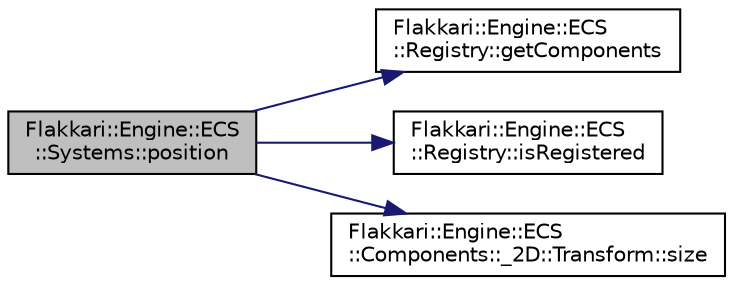 digraph "Flakkari::Engine::ECS::Systems::position"
{
 // LATEX_PDF_SIZE
  edge [fontname="Helvetica",fontsize="10",labelfontname="Helvetica",labelfontsize="10"];
  node [fontname="Helvetica",fontsize="10",shape=record];
  rankdir="LR";
  Node1 [label="Flakkari::Engine::ECS\l::Systems::position",height=0.2,width=0.4,color="black", fillcolor="grey75", style="filled", fontcolor="black",tooltip="Updates the position of all entities with a Position and a Movable component based on their velocity."];
  Node1 -> Node2 [color="midnightblue",fontsize="10",style="solid",fontname="Helvetica"];
  Node2 [label="Flakkari::Engine::ECS\l::Registry::getComponents",height=0.2,width=0.4,color="black", fillcolor="white", style="filled",URL="$d3/d58/classFlakkari_1_1Engine_1_1ECS_1_1Registry.html#a99a1a0865c82335ffe9c5848b45182c7",tooltip="Get the Components object from the registry."];
  Node1 -> Node3 [color="midnightblue",fontsize="10",style="solid",fontname="Helvetica"];
  Node3 [label="Flakkari::Engine::ECS\l::Registry::isRegistered",height=0.2,width=0.4,color="black", fillcolor="white", style="filled",URL="$d3/d58/classFlakkari_1_1Engine_1_1ECS_1_1Registry.html#a022c8cd14fed8dd41735787dc6a17414",tooltip="Check if an entity is registered in the registry."];
  Node1 -> Node4 [color="midnightblue",fontsize="10",style="solid",fontname="Helvetica"];
  Node4 [label="Flakkari::Engine::ECS\l::Components::_2D::Transform::size",height=0.2,width=0.4,color="black", fillcolor="white", style="filled",URL="$d6/dd8/structFlakkari_1_1Engine_1_1ECS_1_1Components_1_1__2D_1_1Transform.html#ab3545a799c91a57c841cdfb22b916d55",tooltip=" "];
}
